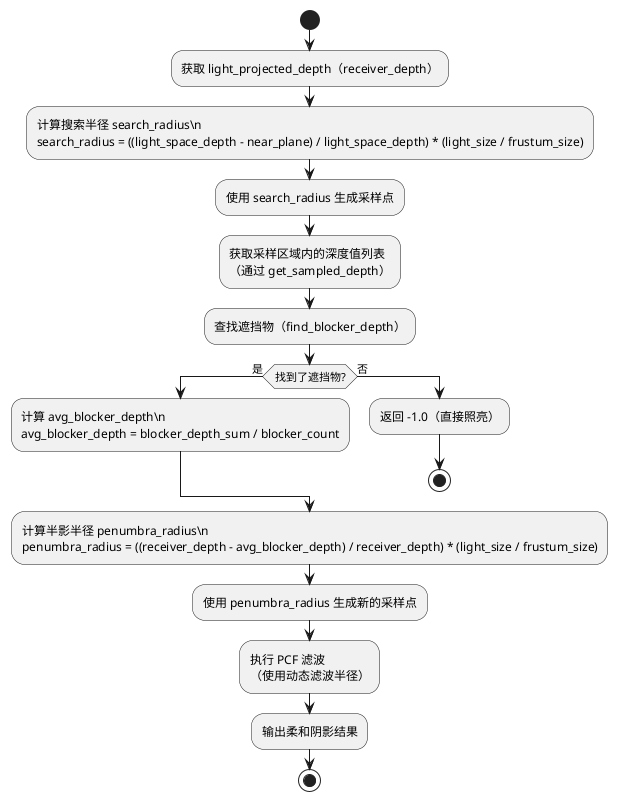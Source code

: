 @startuml

start

:获取 light_projected_depth（receiver_depth）;

:计算搜索半径 search_radius\n
search_radius = ((light_space_depth - near_plane) / light_space_depth) * (light_size / frustum_size);

:使用 search_radius 生成采样点;

:获取采样区域内的深度值列表\n（通过 get_sampled_depth）;

:查找遮挡物（find_blocker_depth）;
if (找到了遮挡物?) then (是)
  :计算 avg_blocker_depth\n
  avg_blocker_depth = blocker_depth_sum / blocker_count;
else (否)
  :返回 -1.0（直接照亮）;
  stop
endif

:计算半影半径 penumbra_radius\n
penumbra_radius = ((receiver_depth - avg_blocker_depth) / receiver_depth) * (light_size / frustum_size);

:使用 penumbra_radius 生成新的采样点;

:执行 PCF 滤波\n（使用动态滤波半径）;

:输出柔和阴影结果;

stop
@enduml
